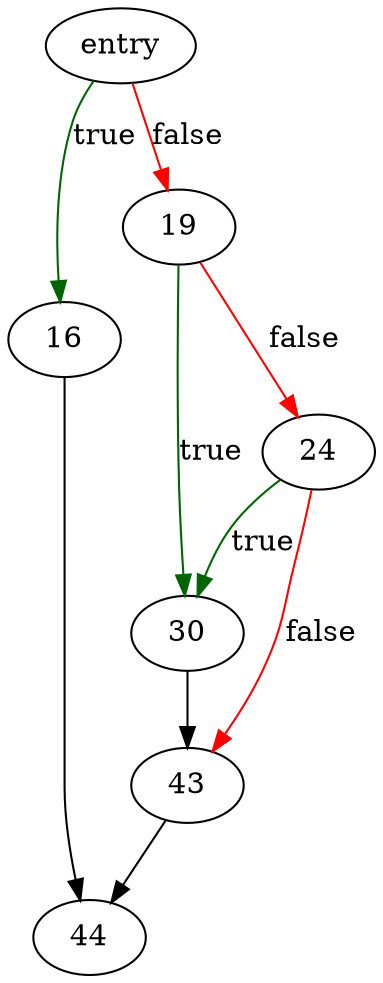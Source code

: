 digraph "sqlite3ErrorWithMsg" {
	// Node definitions.
	3 [label=entry];
	16;
	19;
	24;
	30;
	43;
	44;

	// Edge definitions.
	3 -> 16 [
		color=darkgreen
		label=true
	];
	3 -> 19 [
		color=red
		label=false
	];
	16 -> 44;
	19 -> 24 [
		color=red
		label=false
	];
	19 -> 30 [
		color=darkgreen
		label=true
	];
	24 -> 30 [
		color=darkgreen
		label=true
	];
	24 -> 43 [
		color=red
		label=false
	];
	30 -> 43;
	43 -> 44;
}